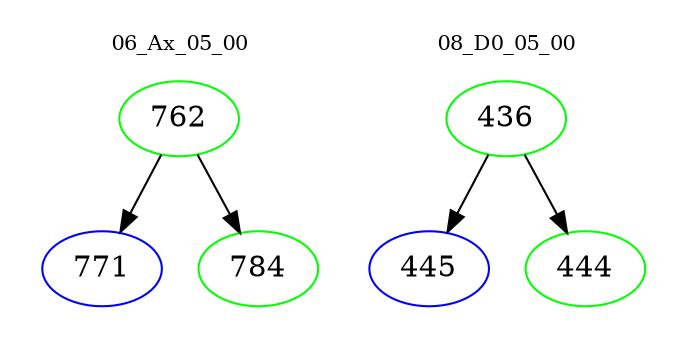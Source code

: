 digraph{
subgraph cluster_0 {
color = white
label = "06_Ax_05_00";
fontsize=10;
T0_762 [label="762", color="green"]
T0_762 -> T0_771 [color="black"]
T0_771 [label="771", color="blue"]
T0_762 -> T0_784 [color="black"]
T0_784 [label="784", color="green"]
}
subgraph cluster_1 {
color = white
label = "08_D0_05_00";
fontsize=10;
T1_436 [label="436", color="green"]
T1_436 -> T1_445 [color="black"]
T1_445 [label="445", color="blue"]
T1_436 -> T1_444 [color="black"]
T1_444 [label="444", color="green"]
}
}
